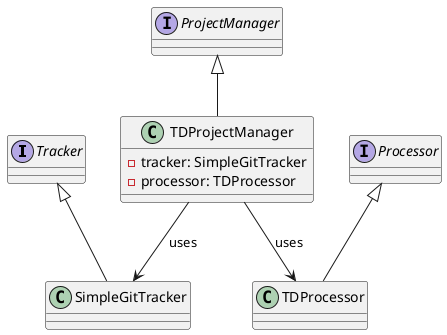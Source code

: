 @startuml
interface Tracker
interface Processor
interface ProjectManager

class SimpleGitTracker
class TDProcessor
class TDProjectManager {
    - tracker: SimpleGitTracker
    - processor: TDProcessor
}

together {
    Tracker <|-- SimpleGitTracker
    Processor <|-- TDProcessor
    ProjectManager <|-- TDProjectManager
}

TDProjectManager --> SimpleGitTracker : uses
TDProjectManager --> TDProcessor : uses
@enduml
